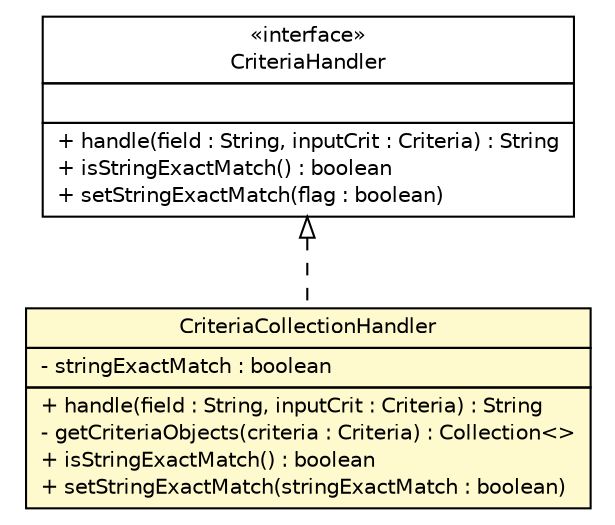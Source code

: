 #!/usr/local/bin/dot
#
# Class diagram 
# Generated by UmlGraph version 4.8 (http://www.spinellis.gr/sw/umlgraph)
#

digraph G {
	edge [fontname="Helvetica",fontsize=10,labelfontname="Helvetica",labelfontsize=10];
	node [fontname="Helvetica",fontsize=10,shape=plaintext];
	// gov.nih.nci.ncia.criteriahandler.CriteriaCollectionHandler
	c18016 [label=<<table border="0" cellborder="1" cellspacing="0" cellpadding="2" port="p" bgcolor="lemonChiffon" href="./CriteriaCollectionHandler.html">
		<tr><td><table border="0" cellspacing="0" cellpadding="1">
			<tr><td> CriteriaCollectionHandler </td></tr>
		</table></td></tr>
		<tr><td><table border="0" cellspacing="0" cellpadding="1">
			<tr><td align="left"> - stringExactMatch : boolean </td></tr>
		</table></td></tr>
		<tr><td><table border="0" cellspacing="0" cellpadding="1">
			<tr><td align="left"> + handle(field : String, inputCrit : Criteria) : String </td></tr>
			<tr><td align="left"> - getCriteriaObjects(criteria : Criteria) : Collection&lt;&gt; </td></tr>
			<tr><td align="left"> + isStringExactMatch() : boolean </td></tr>
			<tr><td align="left"> + setStringExactMatch(stringExactMatch : boolean) </td></tr>
		</table></td></tr>
		</table>>, fontname="Helvetica", fontcolor="black", fontsize=10.0];
	// gov.nih.nci.ncia.criteriahandler.CriteriaHandler
	c18017 [label=<<table border="0" cellborder="1" cellspacing="0" cellpadding="2" port="p" href="./CriteriaHandler.html">
		<tr><td><table border="0" cellspacing="0" cellpadding="1">
			<tr><td> &laquo;interface&raquo; </td></tr>
			<tr><td> CriteriaHandler </td></tr>
		</table></td></tr>
		<tr><td><table border="0" cellspacing="0" cellpadding="1">
			<tr><td align="left">  </td></tr>
		</table></td></tr>
		<tr><td><table border="0" cellspacing="0" cellpadding="1">
			<tr><td align="left"> + handle(field : String, inputCrit : Criteria) : String </td></tr>
			<tr><td align="left"> + isStringExactMatch() : boolean </td></tr>
			<tr><td align="left"> + setStringExactMatch(flag : boolean) </td></tr>
		</table></td></tr>
		</table>>, fontname="Helvetica", fontcolor="black", fontsize=10.0];
	//gov.nih.nci.ncia.criteriahandler.CriteriaCollectionHandler implements gov.nih.nci.ncia.criteriahandler.CriteriaHandler
	c18017:p -> c18016:p [dir=back,arrowtail=empty,style=dashed];
}

